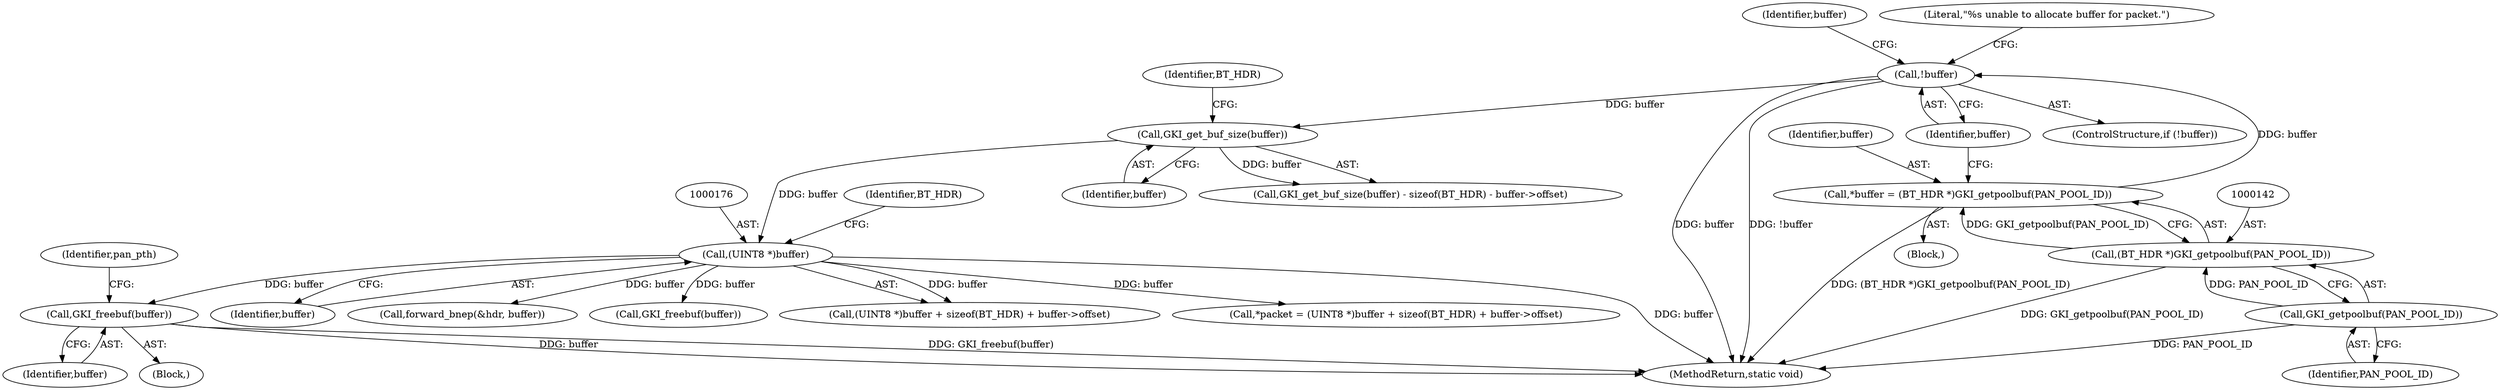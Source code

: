 digraph "0_Android_472271b153c5dc53c28beac55480a8d8434b2d5c_24@API" {
"1000224" [label="(Call,GKI_freebuf(buffer))"];
"1000175" [label="(Call,(UINT8 *)buffer)"];
"1000163" [label="(Call,GKI_get_buf_size(buffer))"];
"1000146" [label="(Call,!buffer)"];
"1000139" [label="(Call,*buffer = (BT_HDR *)GKI_getpoolbuf(PAN_POOL_ID))"];
"1000141" [label="(Call,(BT_HDR *)GKI_getpoolbuf(PAN_POOL_ID))"];
"1000143" [label="(Call,GKI_getpoolbuf(PAN_POOL_ID))"];
"1000139" [label="(Call,*buffer = (BT_HDR *)GKI_getpoolbuf(PAN_POOL_ID))"];
"1000175" [label="(Call,(UINT8 *)buffer)"];
"1000224" [label="(Call,GKI_freebuf(buffer))"];
"1000177" [label="(Identifier,buffer)"];
"1000297" [label="(Call,forward_bnep(&hdr, buffer))"];
"1000137" [label="(Block,)"];
"1000167" [label="(Identifier,BT_HDR)"];
"1000143" [label="(Call,GKI_getpoolbuf(PAN_POOL_ID))"];
"1000180" [label="(Identifier,BT_HDR)"];
"1000155" [label="(Identifier,buffer)"];
"1000225" [label="(Identifier,buffer)"];
"1000204" [label="(Block,)"];
"1000141" [label="(Call,(BT_HDR *)GKI_getpoolbuf(PAN_POOL_ID))"];
"1000140" [label="(Identifier,buffer)"];
"1000164" [label="(Identifier,buffer)"];
"1000147" [label="(Identifier,buffer)"];
"1000320" [label="(Call,GKI_freebuf(buffer))"];
"1000146" [label="(Call,!buffer)"];
"1000162" [label="(Call,GKI_get_buf_size(buffer) - sizeof(BT_HDR) - buffer->offset)"];
"1000163" [label="(Call,GKI_get_buf_size(buffer))"];
"1000174" [label="(Call,(UINT8 *)buffer + sizeof(BT_HDR) + buffer->offset)"];
"1000357" [label="(MethodReturn,static void)"];
"1000145" [label="(ControlStructure,if (!buffer))"];
"1000150" [label="(Literal,\"%s unable to allocate buffer for packet.\")"];
"1000172" [label="(Call,*packet = (UINT8 *)buffer + sizeof(BT_HDR) + buffer->offset)"];
"1000227" [label="(Identifier,pan_pth)"];
"1000144" [label="(Identifier,PAN_POOL_ID)"];
"1000224" -> "1000204"  [label="AST: "];
"1000224" -> "1000225"  [label="CFG: "];
"1000225" -> "1000224"  [label="AST: "];
"1000227" -> "1000224"  [label="CFG: "];
"1000224" -> "1000357"  [label="DDG: buffer"];
"1000224" -> "1000357"  [label="DDG: GKI_freebuf(buffer)"];
"1000175" -> "1000224"  [label="DDG: buffer"];
"1000175" -> "1000174"  [label="AST: "];
"1000175" -> "1000177"  [label="CFG: "];
"1000176" -> "1000175"  [label="AST: "];
"1000177" -> "1000175"  [label="AST: "];
"1000180" -> "1000175"  [label="CFG: "];
"1000175" -> "1000357"  [label="DDG: buffer"];
"1000175" -> "1000172"  [label="DDG: buffer"];
"1000175" -> "1000174"  [label="DDG: buffer"];
"1000163" -> "1000175"  [label="DDG: buffer"];
"1000175" -> "1000297"  [label="DDG: buffer"];
"1000175" -> "1000320"  [label="DDG: buffer"];
"1000163" -> "1000162"  [label="AST: "];
"1000163" -> "1000164"  [label="CFG: "];
"1000164" -> "1000163"  [label="AST: "];
"1000167" -> "1000163"  [label="CFG: "];
"1000163" -> "1000162"  [label="DDG: buffer"];
"1000146" -> "1000163"  [label="DDG: buffer"];
"1000146" -> "1000145"  [label="AST: "];
"1000146" -> "1000147"  [label="CFG: "];
"1000147" -> "1000146"  [label="AST: "];
"1000150" -> "1000146"  [label="CFG: "];
"1000155" -> "1000146"  [label="CFG: "];
"1000146" -> "1000357"  [label="DDG: !buffer"];
"1000146" -> "1000357"  [label="DDG: buffer"];
"1000139" -> "1000146"  [label="DDG: buffer"];
"1000139" -> "1000137"  [label="AST: "];
"1000139" -> "1000141"  [label="CFG: "];
"1000140" -> "1000139"  [label="AST: "];
"1000141" -> "1000139"  [label="AST: "];
"1000147" -> "1000139"  [label="CFG: "];
"1000139" -> "1000357"  [label="DDG: (BT_HDR *)GKI_getpoolbuf(PAN_POOL_ID)"];
"1000141" -> "1000139"  [label="DDG: GKI_getpoolbuf(PAN_POOL_ID)"];
"1000141" -> "1000143"  [label="CFG: "];
"1000142" -> "1000141"  [label="AST: "];
"1000143" -> "1000141"  [label="AST: "];
"1000141" -> "1000357"  [label="DDG: GKI_getpoolbuf(PAN_POOL_ID)"];
"1000143" -> "1000141"  [label="DDG: PAN_POOL_ID"];
"1000143" -> "1000144"  [label="CFG: "];
"1000144" -> "1000143"  [label="AST: "];
"1000143" -> "1000357"  [label="DDG: PAN_POOL_ID"];
}
